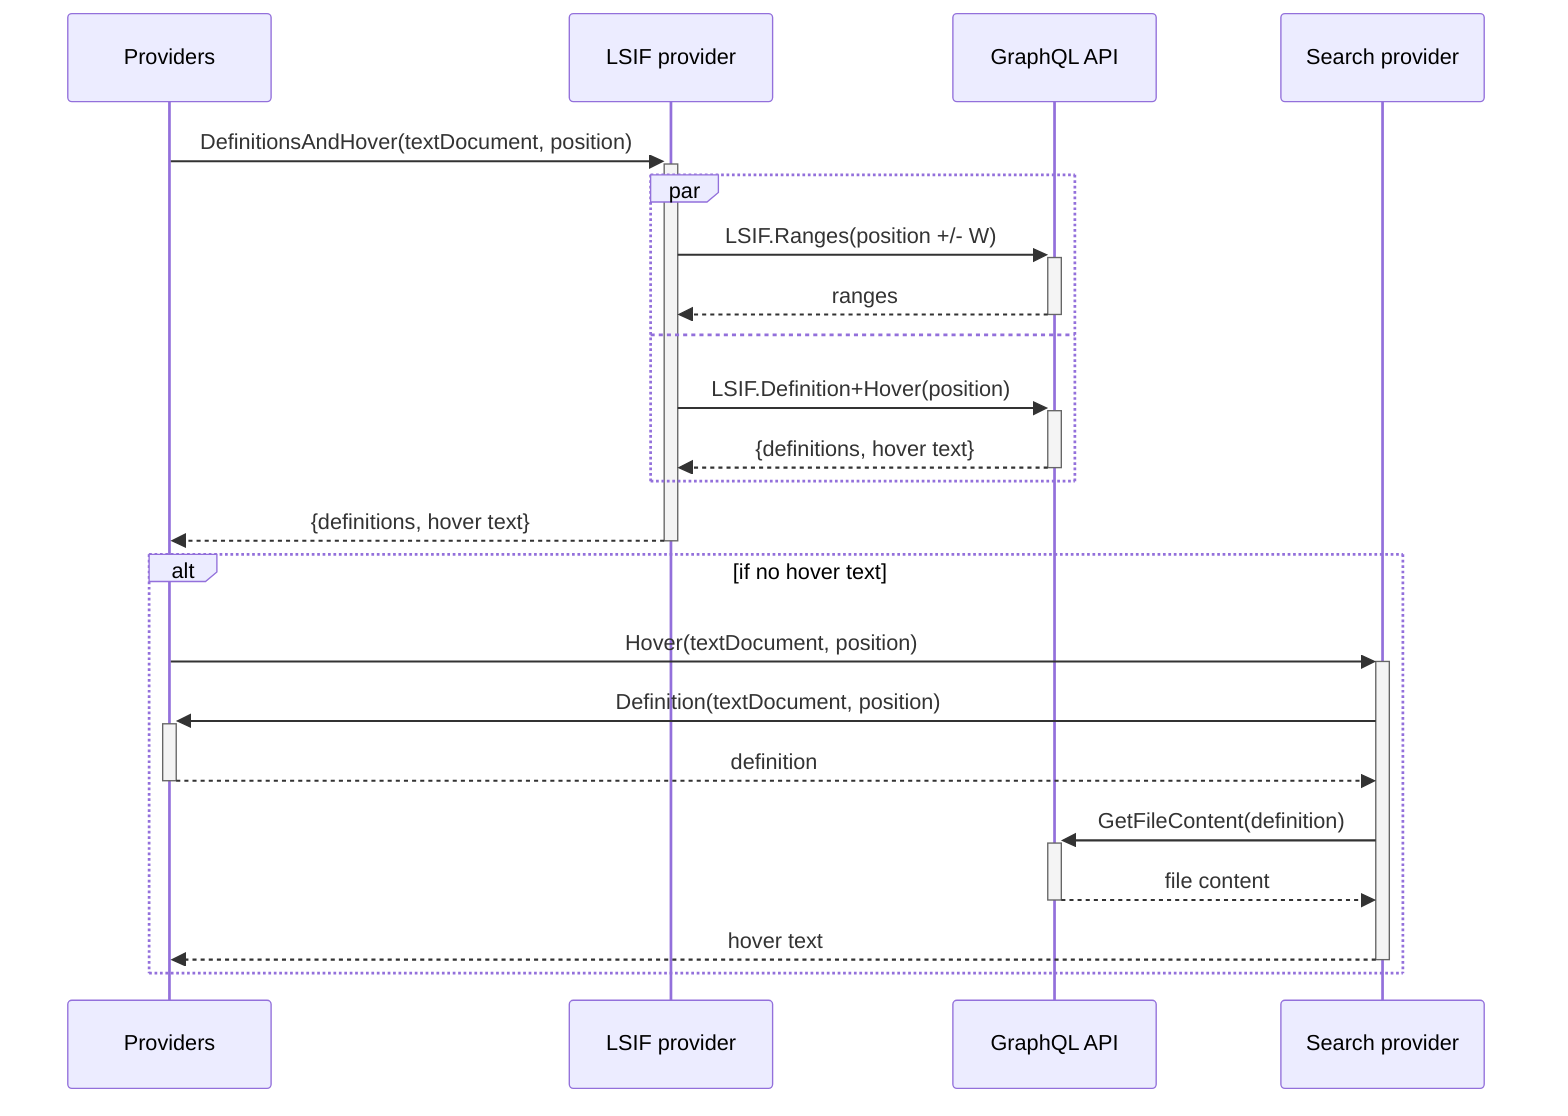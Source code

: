 sequenceDiagram
  Providers ->>+ LSIF provider: DefinitionsAndHover(textDocument, position)

  par
    LSIF provider ->>+ GraphQL API: LSIF.Ranges(position +/- W)
    GraphQL API  -->>- LSIF provider: ranges
  and
    LSIF provider ->>+ GraphQL API: LSIF.Definition+Hover(position)
    GraphQL API  -->>- LSIF provider: {definitions, hover text}
  end

  LSIF provider -->>- Providers: {definitions, hover text}

  alt if no hover text
    Providers        ->>+ Search provider: Hover(textDocument, position)
    Search provider  ->>+ Providers: Definition(textDocument, position)
    Providers       -->>- Search provider: definition
    Search provider  ->>+ GraphQL API: GetFileContent(definition)
    GraphQL API     -->>- Search provider: file content
    Search provider -->>- Providers: hover text
  end